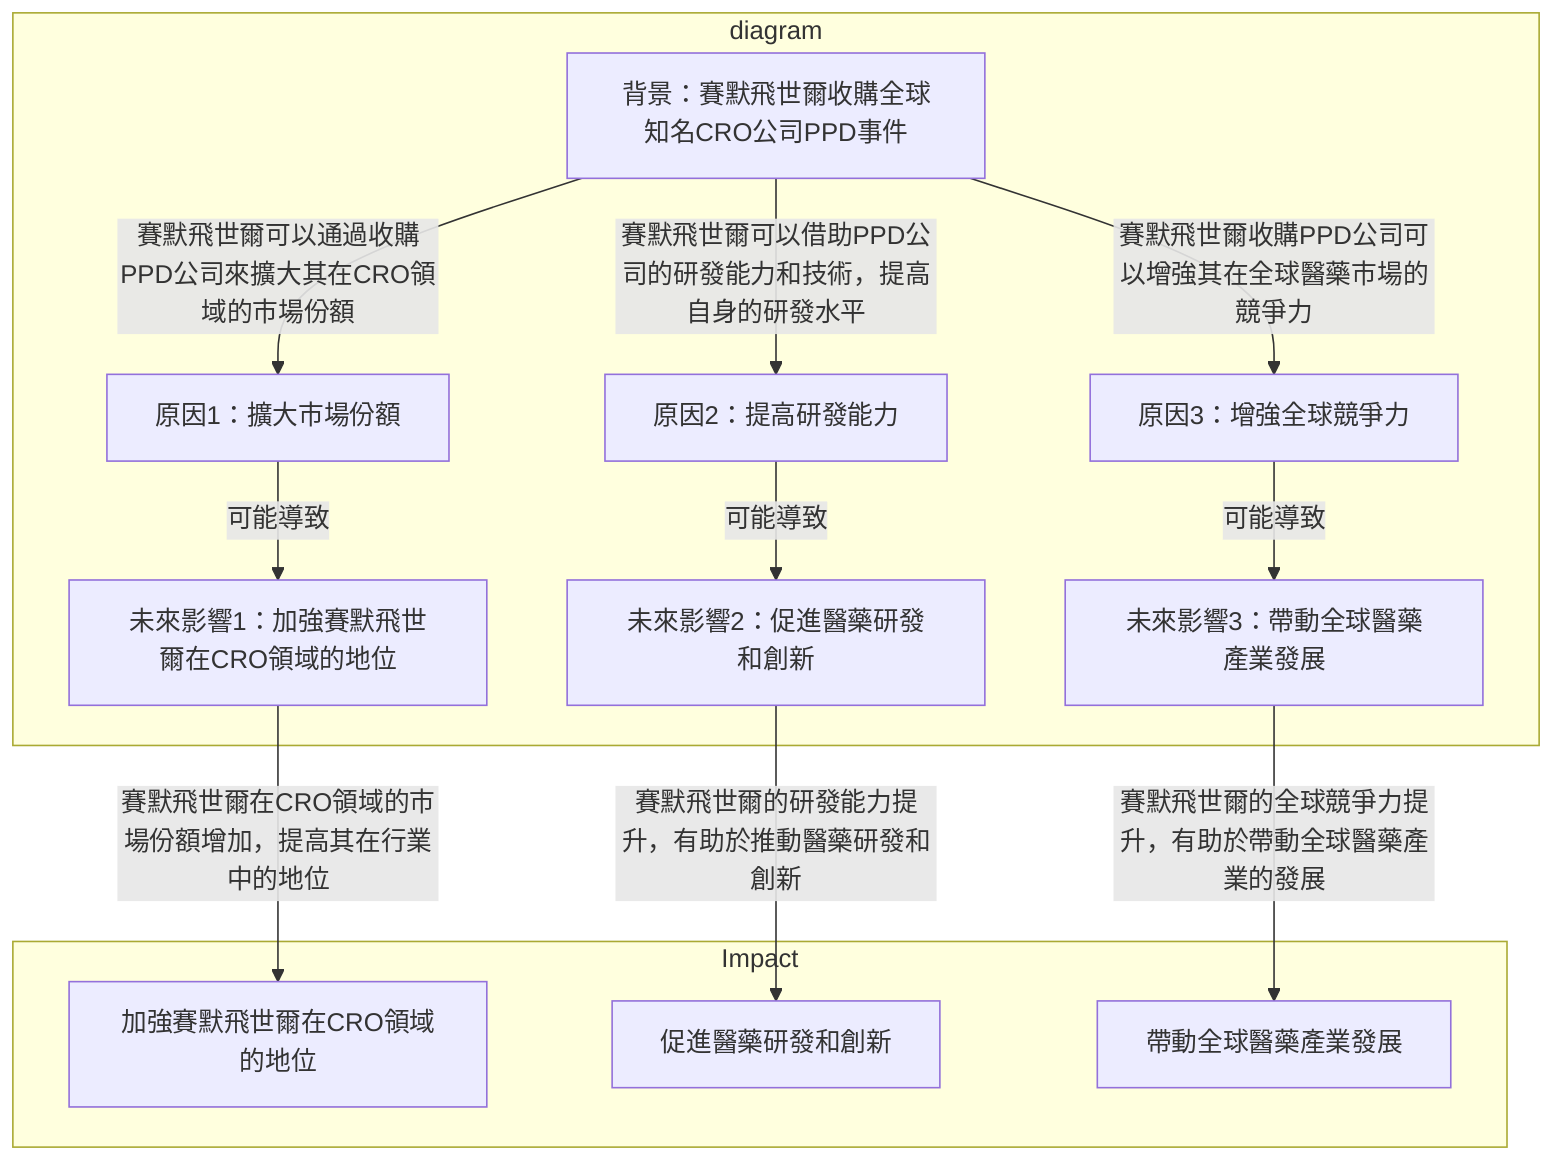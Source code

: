 graph TB

subgraph diagram
    Background["背景：賽默飛世爾收購全球知名CRO公司PPD事件"]
    Cause1["原因1：擴大市場份額"]
    Cause2["原因2：提高研發能力"]
    Cause3["原因3：增強全球競爭力"]
    Future1["未來影響1：加強賽默飛世爾在CRO領域的地位"]
    Future2["未來影響2：促進醫藥研發和創新"]
    Future3["未來影響3：帶動全球醫藥產業發展"]
    
    Background -->|"賽默飛世爾可以通過收購PPD公司來擴大其在CRO領域的市場份額"| Cause1
    Background -->|"賽默飛世爾可以借助PPD公司的研發能力和技術，提高自身的研發水平"| Cause2
    Background -->|"賽默飛世爾收購PPD公司可以增強其在全球醫藥市場的競爭力"| Cause3
    Cause1 -->|"可能導致"| Future1
    Cause2 -->|"可能導致"| Future2
    Cause3 -->|"可能導致"| Future3

end

subgraph Impact
    Impact1["加強賽默飛世爾在CRO領域的地位"]
    Impact2["促進醫藥研發和創新"]
    Impact3["帶動全球醫藥產業發展"]
    
    Future1 -->|"賽默飛世爾在CRO領域的市場份額增加，提高其在行業中的地位"| Impact1
    Future2 -->|"賽默飛世爾的研發能力提升，有助於推動醫藥研發和創新"| Impact2
    Future3 -->|"賽默飛世爾的全球競爭力提升，有助於帶動全球醫藥產業的發展"| Impact3
end

Background:::neutral
Cause1:::forest
Cause2:::forest
Cause3:::forest
Future1:::dark
Future2:::dark
Future3:::dark
Impact1:::base
Impact2:::base
Impact3:::base